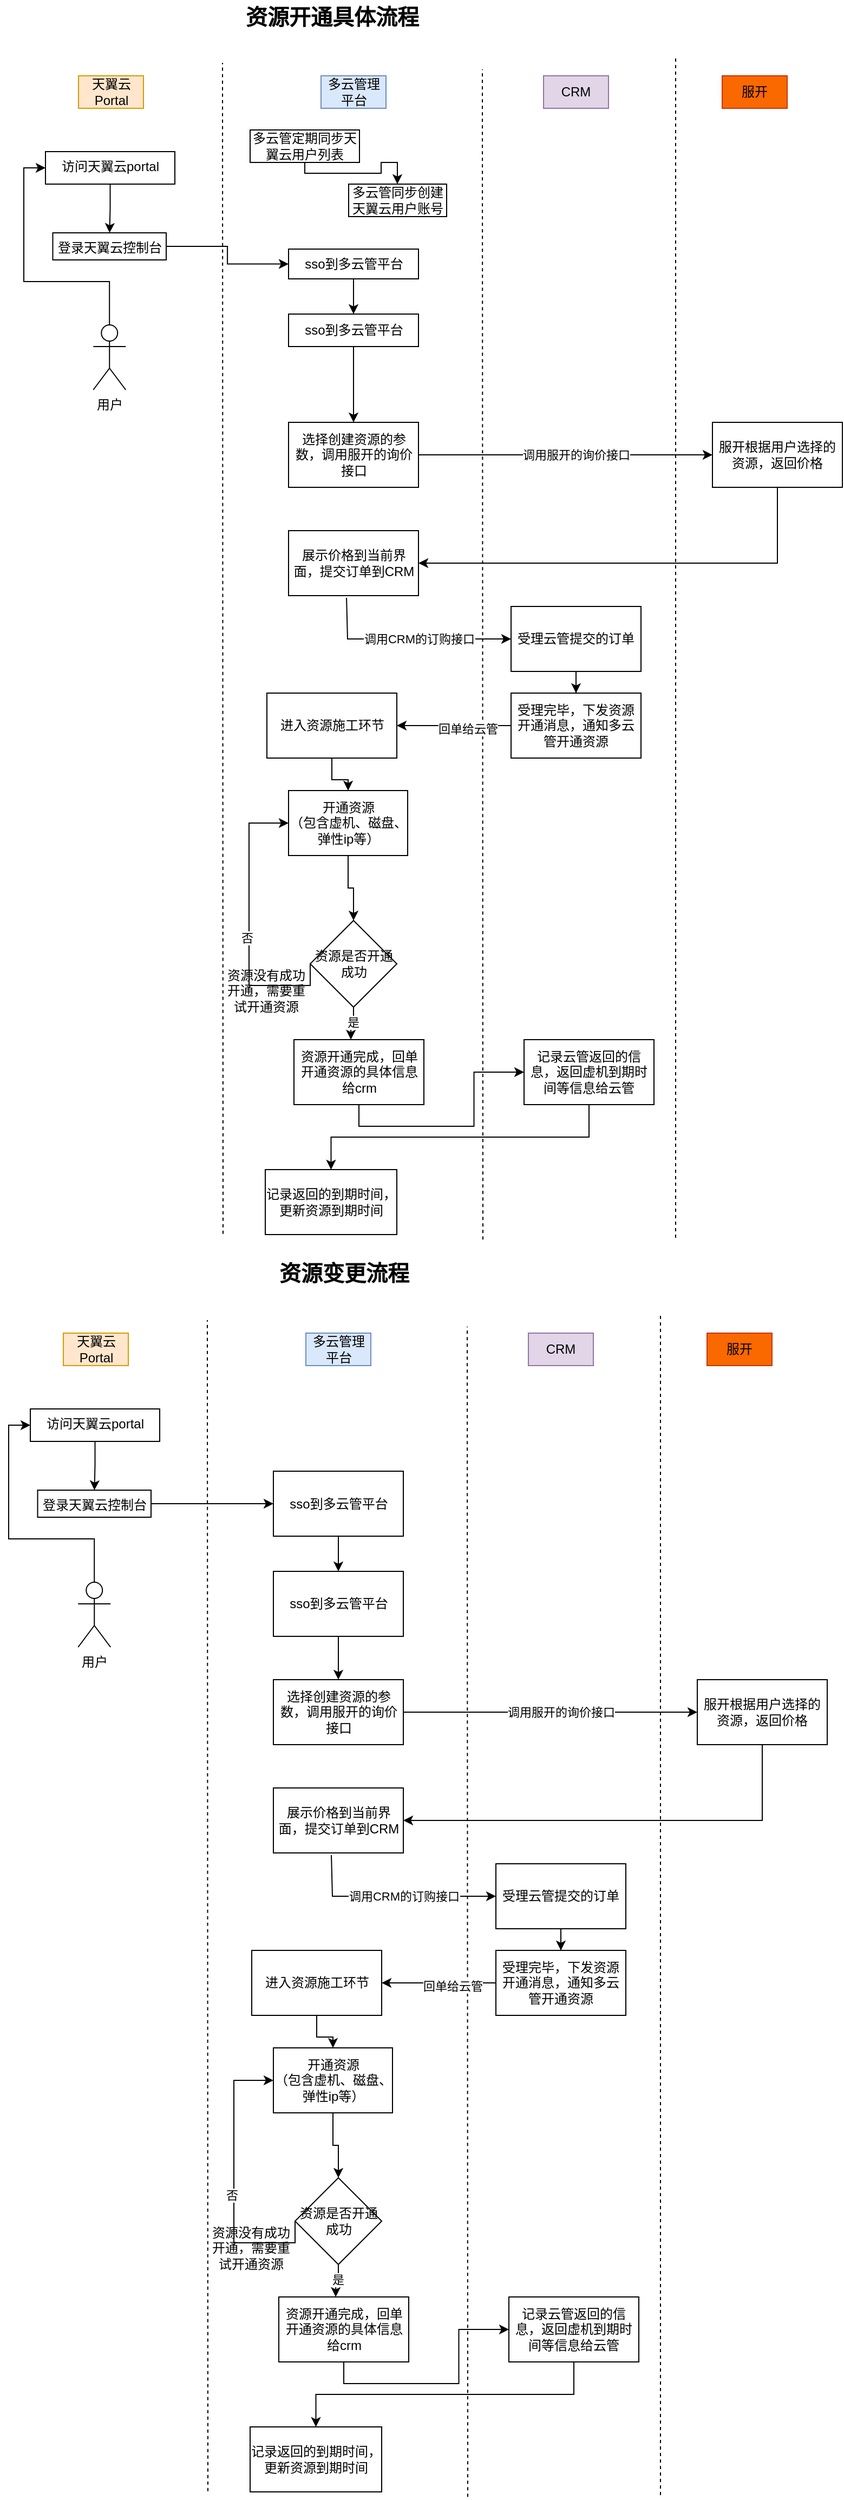<mxfile version="16.6.5" type="github">
  <diagram id="rpGUyRY0c6zzdN_JAQHF" name="Page-1">
    <mxGraphModel dx="1234" dy="468" grid="1" gridSize="10" guides="1" tooltips="1" connect="1" arrows="1" fold="1" page="1" pageScale="1" pageWidth="827" pageHeight="1169" math="0" shadow="0">
      <root>
        <mxCell id="0" />
        <mxCell id="1" parent="0" />
        <mxCell id="3JQ_DlPpZyVaK5QD3R42-3" value="" style="endArrow=none;dashed=1;html=1;rounded=0;" parent="1" edge="1">
          <mxGeometry width="50" height="50" relative="1" as="geometry">
            <mxPoint x="234" y="1159.333" as="sourcePoint" />
            <mxPoint x="233.5" y="78" as="targetPoint" />
          </mxGeometry>
        </mxCell>
        <mxCell id="3JQ_DlPpZyVaK5QD3R42-4" value="" style="endArrow=none;dashed=1;html=1;rounded=0;" parent="1" edge="1">
          <mxGeometry width="50" height="50" relative="1" as="geometry">
            <mxPoint x="474" y="1164.667" as="sourcePoint" />
            <mxPoint x="473.5" y="84" as="targetPoint" />
          </mxGeometry>
        </mxCell>
        <mxCell id="3JQ_DlPpZyVaK5QD3R42-6" value="天翼云Portal" style="text;html=1;strokeColor=#d79b00;fillColor=#ffe6cc;align=center;verticalAlign=middle;whiteSpace=wrap;rounded=0;" parent="1" vertex="1">
          <mxGeometry x="100.5" y="90" width="60" height="30" as="geometry" />
        </mxCell>
        <mxCell id="3JQ_DlPpZyVaK5QD3R42-7" value="多云管理平台" style="text;html=1;strokeColor=#6c8ebf;fillColor=#dae8fc;align=center;verticalAlign=middle;whiteSpace=wrap;rounded=0;" parent="1" vertex="1">
          <mxGeometry x="324.5" y="90" width="60" height="30" as="geometry" />
        </mxCell>
        <mxCell id="3JQ_DlPpZyVaK5QD3R42-22" value="&lt;b&gt;&lt;font style=&quot;font-size: 20px&quot;&gt;资源开通具体流程&lt;/font&gt;&lt;/b&gt;" style="text;html=1;strokeColor=none;fillColor=none;align=center;verticalAlign=middle;whiteSpace=wrap;rounded=0;" parent="1" vertex="1">
          <mxGeometry x="239.5" y="20" width="190" height="30" as="geometry" />
        </mxCell>
        <mxCell id="ie3nvuuHlmbkClOvtdQf-4" value="" style="edgeStyle=orthogonalEdgeStyle;rounded=0;orthogonalLoop=1;jettySize=auto;html=1;entryX=0;entryY=0.5;entryDx=0;entryDy=0;" edge="1" parent="1" source="ie3nvuuHlmbkClOvtdQf-1" target="ie3nvuuHlmbkClOvtdQf-3">
          <mxGeometry relative="1" as="geometry">
            <Array as="points">
              <mxPoint x="129" y="280" />
              <mxPoint x="50" y="280" />
              <mxPoint x="50" y="175" />
            </Array>
          </mxGeometry>
        </mxCell>
        <mxCell id="ie3nvuuHlmbkClOvtdQf-1" value="用户" style="shape=umlActor;verticalLabelPosition=bottom;verticalAlign=top;html=1;outlineConnect=0;" vertex="1" parent="1">
          <mxGeometry x="114.13" y="320" width="30" height="60" as="geometry" />
        </mxCell>
        <mxCell id="ie3nvuuHlmbkClOvtdQf-8" value="" style="edgeStyle=orthogonalEdgeStyle;rounded=0;orthogonalLoop=1;jettySize=auto;html=1;" edge="1" parent="1" source="ie3nvuuHlmbkClOvtdQf-3" target="ie3nvuuHlmbkClOvtdQf-7">
          <mxGeometry relative="1" as="geometry" />
        </mxCell>
        <mxCell id="ie3nvuuHlmbkClOvtdQf-3" value="&lt;div&gt;&lt;span&gt;访问天翼云portal&lt;/span&gt;&lt;/div&gt;" style="whiteSpace=wrap;html=1;verticalAlign=top;align=center;" vertex="1" parent="1">
          <mxGeometry x="70" y="160" width="119.5" height="30" as="geometry" />
        </mxCell>
        <mxCell id="ie3nvuuHlmbkClOvtdQf-11" value="" style="edgeStyle=orthogonalEdgeStyle;rounded=0;orthogonalLoop=1;jettySize=auto;html=1;entryX=0;entryY=0.5;entryDx=0;entryDy=0;" edge="1" parent="1" source="ie3nvuuHlmbkClOvtdQf-7" target="ie3nvuuHlmbkClOvtdQf-12">
          <mxGeometry relative="1" as="geometry">
            <mxPoint x="293.5" y="248.3" as="targetPoint" />
          </mxGeometry>
        </mxCell>
        <mxCell id="ie3nvuuHlmbkClOvtdQf-7" value="登录天翼云控制台" style="whiteSpace=wrap;html=1;verticalAlign=top;align=center;" vertex="1" parent="1">
          <mxGeometry x="76.75" y="235" width="104.75" height="25" as="geometry" />
        </mxCell>
        <mxCell id="ie3nvuuHlmbkClOvtdQf-14" value="" style="edgeStyle=orthogonalEdgeStyle;rounded=0;orthogonalLoop=1;jettySize=auto;html=1;" edge="1" parent="1" source="ie3nvuuHlmbkClOvtdQf-12" target="ie3nvuuHlmbkClOvtdQf-13">
          <mxGeometry relative="1" as="geometry" />
        </mxCell>
        <mxCell id="ie3nvuuHlmbkClOvtdQf-12" value="sso到多云管平台" style="rounded=0;whiteSpace=wrap;html=1;" vertex="1" parent="1">
          <mxGeometry x="294.5" y="250" width="120" height="27.5" as="geometry" />
        </mxCell>
        <mxCell id="ie3nvuuHlmbkClOvtdQf-16" value="" style="edgeStyle=orthogonalEdgeStyle;rounded=0;orthogonalLoop=1;jettySize=auto;html=1;" edge="1" parent="1" source="ie3nvuuHlmbkClOvtdQf-13" target="ie3nvuuHlmbkClOvtdQf-15">
          <mxGeometry relative="1" as="geometry" />
        </mxCell>
        <mxCell id="ie3nvuuHlmbkClOvtdQf-13" value="sso到多云管平台" style="rounded=0;whiteSpace=wrap;html=1;" vertex="1" parent="1">
          <mxGeometry x="294.5" y="310" width="120" height="30" as="geometry" />
        </mxCell>
        <mxCell id="ie3nvuuHlmbkClOvtdQf-22" value="" style="edgeStyle=orthogonalEdgeStyle;rounded=0;orthogonalLoop=1;jettySize=auto;html=1;" edge="1" parent="1" source="ie3nvuuHlmbkClOvtdQf-15" target="ie3nvuuHlmbkClOvtdQf-21">
          <mxGeometry relative="1" as="geometry" />
        </mxCell>
        <mxCell id="ie3nvuuHlmbkClOvtdQf-52" value="调用服开的询价接口" style="edgeLabel;html=1;align=center;verticalAlign=middle;resizable=0;points=[];" vertex="1" connectable="0" parent="ie3nvuuHlmbkClOvtdQf-22">
          <mxGeometry x="-0.208" relative="1" as="geometry">
            <mxPoint x="38" as="offset" />
          </mxGeometry>
        </mxCell>
        <mxCell id="ie3nvuuHlmbkClOvtdQf-15" value="选择创建资源的参数，调用服开的询价接口" style="rounded=0;whiteSpace=wrap;html=1;" vertex="1" parent="1">
          <mxGeometry x="294.5" y="410" width="120" height="60" as="geometry" />
        </mxCell>
        <mxCell id="ie3nvuuHlmbkClOvtdQf-17" value="CRM" style="text;html=1;strokeColor=#9673a6;fillColor=#e1d5e7;align=center;verticalAlign=middle;whiteSpace=wrap;rounded=0;" vertex="1" parent="1">
          <mxGeometry x="530" y="90" width="60" height="30" as="geometry" />
        </mxCell>
        <mxCell id="ie3nvuuHlmbkClOvtdQf-18" value="服开" style="text;html=1;strokeColor=#C73500;fillColor=#fa6800;align=center;verticalAlign=middle;whiteSpace=wrap;rounded=0;fontColor=#000000;" vertex="1" parent="1">
          <mxGeometry x="695" y="90" width="60" height="30" as="geometry" />
        </mxCell>
        <mxCell id="ie3nvuuHlmbkClOvtdQf-19" value="" style="endArrow=none;dashed=1;html=1;rounded=0;" edge="1" parent="1">
          <mxGeometry width="50" height="50" relative="1" as="geometry">
            <mxPoint x="652" y="1163" as="sourcePoint" />
            <mxPoint x="652" y="73" as="targetPoint" />
          </mxGeometry>
        </mxCell>
        <mxCell id="ie3nvuuHlmbkClOvtdQf-56" style="edgeStyle=orthogonalEdgeStyle;rounded=0;orthogonalLoop=1;jettySize=auto;html=1;entryX=0;entryY=0.5;entryDx=0;entryDy=0;exitX=0.446;exitY=1.033;exitDx=0;exitDy=0;exitPerimeter=0;" edge="1" parent="1" source="ie3nvuuHlmbkClOvtdQf-20" target="ie3nvuuHlmbkClOvtdQf-24">
          <mxGeometry relative="1" as="geometry">
            <Array as="points">
              <mxPoint x="349" y="610" />
            </Array>
          </mxGeometry>
        </mxCell>
        <mxCell id="ie3nvuuHlmbkClOvtdQf-57" value="调用CRM的订购接口" style="edgeLabel;html=1;align=center;verticalAlign=middle;resizable=0;points=[];" vertex="1" connectable="0" parent="ie3nvuuHlmbkClOvtdQf-56">
          <mxGeometry x="-0.043" y="-2" relative="1" as="geometry">
            <mxPoint x="14" y="-2" as="offset" />
          </mxGeometry>
        </mxCell>
        <mxCell id="ie3nvuuHlmbkClOvtdQf-20" value="展示价格到当前界面，提交订单到CRM" style="rounded=0;whiteSpace=wrap;html=1;" vertex="1" parent="1">
          <mxGeometry x="294.5" y="510" width="120" height="60" as="geometry" />
        </mxCell>
        <mxCell id="ie3nvuuHlmbkClOvtdQf-23" style="edgeStyle=orthogonalEdgeStyle;rounded=0;orthogonalLoop=1;jettySize=auto;html=1;entryX=1;entryY=0.5;entryDx=0;entryDy=0;exitX=0.5;exitY=1;exitDx=0;exitDy=0;" edge="1" parent="1" source="ie3nvuuHlmbkClOvtdQf-21" target="ie3nvuuHlmbkClOvtdQf-20">
          <mxGeometry relative="1" as="geometry" />
        </mxCell>
        <mxCell id="ie3nvuuHlmbkClOvtdQf-21" value="服开根据用户选择的资源，返回价格" style="rounded=0;whiteSpace=wrap;html=1;" vertex="1" parent="1">
          <mxGeometry x="686" y="410" width="120" height="60" as="geometry" />
        </mxCell>
        <mxCell id="ie3nvuuHlmbkClOvtdQf-27" value="" style="edgeStyle=orthogonalEdgeStyle;rounded=0;orthogonalLoop=1;jettySize=auto;html=1;" edge="1" parent="1" source="ie3nvuuHlmbkClOvtdQf-24" target="ie3nvuuHlmbkClOvtdQf-26">
          <mxGeometry relative="1" as="geometry" />
        </mxCell>
        <mxCell id="ie3nvuuHlmbkClOvtdQf-24" value="受理云管提交的订单" style="rounded=0;whiteSpace=wrap;html=1;" vertex="1" parent="1">
          <mxGeometry x="500" y="580" width="120" height="60" as="geometry" />
        </mxCell>
        <mxCell id="ie3nvuuHlmbkClOvtdQf-29" style="edgeStyle=orthogonalEdgeStyle;rounded=0;orthogonalLoop=1;jettySize=auto;html=1;entryX=1;entryY=0.5;entryDx=0;entryDy=0;" edge="1" parent="1" source="ie3nvuuHlmbkClOvtdQf-26" target="ie3nvuuHlmbkClOvtdQf-28">
          <mxGeometry relative="1" as="geometry" />
        </mxCell>
        <mxCell id="ie3nvuuHlmbkClOvtdQf-58" value="回单给云管" style="edgeLabel;html=1;align=center;verticalAlign=middle;resizable=0;points=[];" vertex="1" connectable="0" parent="ie3nvuuHlmbkClOvtdQf-29">
          <mxGeometry x="-0.228" y="3" relative="1" as="geometry">
            <mxPoint as="offset" />
          </mxGeometry>
        </mxCell>
        <mxCell id="ie3nvuuHlmbkClOvtdQf-26" value="受理完毕，下发资源开通消息，通知多云管开通资源" style="rounded=0;whiteSpace=wrap;html=1;" vertex="1" parent="1">
          <mxGeometry x="500" y="660" width="120" height="60" as="geometry" />
        </mxCell>
        <mxCell id="ie3nvuuHlmbkClOvtdQf-38" style="edgeStyle=orthogonalEdgeStyle;rounded=0;orthogonalLoop=1;jettySize=auto;html=1;entryX=0.5;entryY=0;entryDx=0;entryDy=0;" edge="1" parent="1" source="ie3nvuuHlmbkClOvtdQf-28" target="ie3nvuuHlmbkClOvtdQf-30">
          <mxGeometry relative="1" as="geometry" />
        </mxCell>
        <mxCell id="ie3nvuuHlmbkClOvtdQf-28" value="进入资源施工环节" style="rounded=0;whiteSpace=wrap;html=1;" vertex="1" parent="1">
          <mxGeometry x="274.5" y="660" width="120" height="60" as="geometry" />
        </mxCell>
        <mxCell id="ie3nvuuHlmbkClOvtdQf-37" style="edgeStyle=orthogonalEdgeStyle;rounded=0;orthogonalLoop=1;jettySize=auto;html=1;entryX=0.5;entryY=0;entryDx=0;entryDy=0;" edge="1" parent="1" source="ie3nvuuHlmbkClOvtdQf-30" target="ie3nvuuHlmbkClOvtdQf-33">
          <mxGeometry relative="1" as="geometry" />
        </mxCell>
        <mxCell id="ie3nvuuHlmbkClOvtdQf-30" value="开通资源&lt;br&gt;（包含虚机、磁盘、弹性ip等）" style="rounded=0;whiteSpace=wrap;html=1;" vertex="1" parent="1">
          <mxGeometry x="294.5" y="750" width="110" height="60" as="geometry" />
        </mxCell>
        <mxCell id="ie3nvuuHlmbkClOvtdQf-48" value="" style="edgeStyle=orthogonalEdgeStyle;rounded=0;orthogonalLoop=1;jettySize=auto;html=1;exitX=0.5;exitY=1;exitDx=0;exitDy=0;" edge="1" parent="1" source="ie3nvuuHlmbkClOvtdQf-32" target="ie3nvuuHlmbkClOvtdQf-47">
          <mxGeometry relative="1" as="geometry" />
        </mxCell>
        <mxCell id="ie3nvuuHlmbkClOvtdQf-32" value="资源开通完成，回单开通资源的具体信息&lt;br&gt;给crm" style="rounded=0;whiteSpace=wrap;html=1;" vertex="1" parent="1">
          <mxGeometry x="299.5" y="980" width="120" height="60" as="geometry" />
        </mxCell>
        <mxCell id="ie3nvuuHlmbkClOvtdQf-39" style="edgeStyle=orthogonalEdgeStyle;rounded=0;orthogonalLoop=1;jettySize=auto;html=1;entryX=0.438;entryY=0;entryDx=0;entryDy=0;entryPerimeter=0;" edge="1" parent="1" source="ie3nvuuHlmbkClOvtdQf-33" target="ie3nvuuHlmbkClOvtdQf-32">
          <mxGeometry relative="1" as="geometry" />
        </mxCell>
        <mxCell id="ie3nvuuHlmbkClOvtdQf-42" value="是" style="edgeLabel;html=1;align=center;verticalAlign=middle;resizable=0;points=[];" vertex="1" connectable="0" parent="ie3nvuuHlmbkClOvtdQf-39">
          <mxGeometry x="-0.121" y="-1" relative="1" as="geometry">
            <mxPoint as="offset" />
          </mxGeometry>
        </mxCell>
        <mxCell id="ie3nvuuHlmbkClOvtdQf-43" style="edgeStyle=orthogonalEdgeStyle;rounded=0;orthogonalLoop=1;jettySize=auto;html=1;exitX=0;exitY=0.5;exitDx=0;exitDy=0;entryX=0;entryY=0.5;entryDx=0;entryDy=0;" edge="1" parent="1" source="ie3nvuuHlmbkClOvtdQf-33" target="ie3nvuuHlmbkClOvtdQf-30">
          <mxGeometry relative="1" as="geometry">
            <mxPoint x="270" y="780" as="targetPoint" />
            <Array as="points">
              <mxPoint x="258" y="930" />
              <mxPoint x="258" y="780" />
            </Array>
          </mxGeometry>
        </mxCell>
        <mxCell id="ie3nvuuHlmbkClOvtdQf-44" value="否" style="edgeLabel;html=1;align=center;verticalAlign=middle;resizable=0;points=[];" vertex="1" connectable="0" parent="ie3nvuuHlmbkClOvtdQf-43">
          <mxGeometry x="-0.072" y="2" relative="1" as="geometry">
            <mxPoint y="1" as="offset" />
          </mxGeometry>
        </mxCell>
        <mxCell id="ie3nvuuHlmbkClOvtdQf-33" value="资源是否开通成功" style="rhombus;whiteSpace=wrap;html=1;" vertex="1" parent="1">
          <mxGeometry x="314.5" y="870" width="80" height="80" as="geometry" />
        </mxCell>
        <mxCell id="ie3nvuuHlmbkClOvtdQf-45" value="资源没有成功开通，需要重试开通资源" style="text;html=1;strokeColor=none;fillColor=none;align=center;verticalAlign=middle;whiteSpace=wrap;rounded=0;" vertex="1" parent="1">
          <mxGeometry x="232.5" y="920" width="82" height="30" as="geometry" />
        </mxCell>
        <mxCell id="ie3nvuuHlmbkClOvtdQf-51" value="" style="edgeStyle=orthogonalEdgeStyle;rounded=0;orthogonalLoop=1;jettySize=auto;html=1;exitX=0.5;exitY=1;exitDx=0;exitDy=0;" edge="1" parent="1" source="ie3nvuuHlmbkClOvtdQf-47" target="ie3nvuuHlmbkClOvtdQf-50">
          <mxGeometry relative="1" as="geometry" />
        </mxCell>
        <mxCell id="ie3nvuuHlmbkClOvtdQf-47" value="记录云管返回的信息，返回虚机到期时间等信息给云管" style="rounded=0;whiteSpace=wrap;html=1;" vertex="1" parent="1">
          <mxGeometry x="512" y="980" width="120" height="60" as="geometry" />
        </mxCell>
        <mxCell id="ie3nvuuHlmbkClOvtdQf-50" value="记录返回的到期时间，更新资源到期时间" style="rounded=0;whiteSpace=wrap;html=1;" vertex="1" parent="1">
          <mxGeometry x="273" y="1100" width="121.5" height="60" as="geometry" />
        </mxCell>
        <mxCell id="ie3nvuuHlmbkClOvtdQf-69" value="" style="endArrow=none;dashed=1;html=1;rounded=0;" edge="1" parent="1">
          <mxGeometry width="50" height="50" relative="1" as="geometry">
            <mxPoint x="220" y="2320.333" as="sourcePoint" />
            <mxPoint x="219.5" y="1239" as="targetPoint" />
          </mxGeometry>
        </mxCell>
        <mxCell id="ie3nvuuHlmbkClOvtdQf-70" value="" style="endArrow=none;dashed=1;html=1;rounded=0;" edge="1" parent="1">
          <mxGeometry width="50" height="50" relative="1" as="geometry">
            <mxPoint x="460" y="2325.667" as="sourcePoint" />
            <mxPoint x="459.5" y="1245" as="targetPoint" />
          </mxGeometry>
        </mxCell>
        <mxCell id="ie3nvuuHlmbkClOvtdQf-71" value="天翼云Portal" style="text;html=1;strokeColor=#d79b00;fillColor=#ffe6cc;align=center;verticalAlign=middle;whiteSpace=wrap;rounded=0;" vertex="1" parent="1">
          <mxGeometry x="86.5" y="1251" width="60" height="30" as="geometry" />
        </mxCell>
        <mxCell id="ie3nvuuHlmbkClOvtdQf-72" value="多云管理平台" style="text;html=1;strokeColor=#6c8ebf;fillColor=#dae8fc;align=center;verticalAlign=middle;whiteSpace=wrap;rounded=0;" vertex="1" parent="1">
          <mxGeometry x="310.5" y="1251" width="60" height="30" as="geometry" />
        </mxCell>
        <mxCell id="ie3nvuuHlmbkClOvtdQf-73" value="&lt;b&gt;&lt;font style=&quot;font-size: 20px&quot;&gt;资源变更流程&lt;/font&gt;&lt;/b&gt;" style="text;html=1;strokeColor=none;fillColor=none;align=center;verticalAlign=middle;whiteSpace=wrap;rounded=0;" vertex="1" parent="1">
          <mxGeometry x="250.5" y="1180" width="190" height="30" as="geometry" />
        </mxCell>
        <mxCell id="ie3nvuuHlmbkClOvtdQf-74" value="" style="edgeStyle=orthogonalEdgeStyle;rounded=0;orthogonalLoop=1;jettySize=auto;html=1;entryX=0;entryY=0.5;entryDx=0;entryDy=0;" edge="1" parent="1" source="ie3nvuuHlmbkClOvtdQf-75" target="ie3nvuuHlmbkClOvtdQf-77">
          <mxGeometry relative="1" as="geometry">
            <Array as="points">
              <mxPoint x="115" y="1441" />
              <mxPoint x="36" y="1441" />
              <mxPoint x="36" y="1336" />
            </Array>
          </mxGeometry>
        </mxCell>
        <mxCell id="ie3nvuuHlmbkClOvtdQf-75" value="用户" style="shape=umlActor;verticalLabelPosition=bottom;verticalAlign=top;html=1;outlineConnect=0;" vertex="1" parent="1">
          <mxGeometry x="100.13" y="1481" width="30" height="60" as="geometry" />
        </mxCell>
        <mxCell id="ie3nvuuHlmbkClOvtdQf-76" value="" style="edgeStyle=orthogonalEdgeStyle;rounded=0;orthogonalLoop=1;jettySize=auto;html=1;" edge="1" parent="1" source="ie3nvuuHlmbkClOvtdQf-77" target="ie3nvuuHlmbkClOvtdQf-79">
          <mxGeometry relative="1" as="geometry" />
        </mxCell>
        <mxCell id="ie3nvuuHlmbkClOvtdQf-77" value="&lt;div&gt;&lt;span&gt;访问天翼云portal&lt;/span&gt;&lt;/div&gt;" style="whiteSpace=wrap;html=1;verticalAlign=top;align=center;" vertex="1" parent="1">
          <mxGeometry x="56" y="1321" width="119.5" height="30" as="geometry" />
        </mxCell>
        <mxCell id="ie3nvuuHlmbkClOvtdQf-78" value="" style="edgeStyle=orthogonalEdgeStyle;rounded=0;orthogonalLoop=1;jettySize=auto;html=1;entryX=0;entryY=0.5;entryDx=0;entryDy=0;" edge="1" parent="1" source="ie3nvuuHlmbkClOvtdQf-79" target="ie3nvuuHlmbkClOvtdQf-81">
          <mxGeometry relative="1" as="geometry">
            <mxPoint x="279.5" y="1409.3" as="targetPoint" />
          </mxGeometry>
        </mxCell>
        <mxCell id="ie3nvuuHlmbkClOvtdQf-79" value="登录天翼云控制台" style="whiteSpace=wrap;html=1;verticalAlign=top;align=center;" vertex="1" parent="1">
          <mxGeometry x="62.75" y="1396" width="104.75" height="25" as="geometry" />
        </mxCell>
        <mxCell id="ie3nvuuHlmbkClOvtdQf-80" value="" style="edgeStyle=orthogonalEdgeStyle;rounded=0;orthogonalLoop=1;jettySize=auto;html=1;" edge="1" parent="1" source="ie3nvuuHlmbkClOvtdQf-81" target="ie3nvuuHlmbkClOvtdQf-83">
          <mxGeometry relative="1" as="geometry" />
        </mxCell>
        <mxCell id="ie3nvuuHlmbkClOvtdQf-81" value="sso到多云管平台" style="rounded=0;whiteSpace=wrap;html=1;" vertex="1" parent="1">
          <mxGeometry x="280.5" y="1378.5" width="120" height="60" as="geometry" />
        </mxCell>
        <mxCell id="ie3nvuuHlmbkClOvtdQf-82" value="" style="edgeStyle=orthogonalEdgeStyle;rounded=0;orthogonalLoop=1;jettySize=auto;html=1;" edge="1" parent="1" source="ie3nvuuHlmbkClOvtdQf-83" target="ie3nvuuHlmbkClOvtdQf-86">
          <mxGeometry relative="1" as="geometry" />
        </mxCell>
        <mxCell id="ie3nvuuHlmbkClOvtdQf-83" value="sso到多云管平台" style="rounded=0;whiteSpace=wrap;html=1;" vertex="1" parent="1">
          <mxGeometry x="280.5" y="1471" width="120" height="60" as="geometry" />
        </mxCell>
        <mxCell id="ie3nvuuHlmbkClOvtdQf-84" value="" style="edgeStyle=orthogonalEdgeStyle;rounded=0;orthogonalLoop=1;jettySize=auto;html=1;" edge="1" parent="1" source="ie3nvuuHlmbkClOvtdQf-86" target="ie3nvuuHlmbkClOvtdQf-94">
          <mxGeometry relative="1" as="geometry" />
        </mxCell>
        <mxCell id="ie3nvuuHlmbkClOvtdQf-85" value="调用服开的询价接口" style="edgeLabel;html=1;align=center;verticalAlign=middle;resizable=0;points=[];" vertex="1" connectable="0" parent="ie3nvuuHlmbkClOvtdQf-84">
          <mxGeometry x="-0.208" relative="1" as="geometry">
            <mxPoint x="38" as="offset" />
          </mxGeometry>
        </mxCell>
        <mxCell id="ie3nvuuHlmbkClOvtdQf-86" value="选择创建资源的参数，调用服开的询价接口" style="rounded=0;whiteSpace=wrap;html=1;" vertex="1" parent="1">
          <mxGeometry x="280.5" y="1571" width="120" height="60" as="geometry" />
        </mxCell>
        <mxCell id="ie3nvuuHlmbkClOvtdQf-87" value="CRM" style="text;html=1;strokeColor=#9673a6;fillColor=#e1d5e7;align=center;verticalAlign=middle;whiteSpace=wrap;rounded=0;" vertex="1" parent="1">
          <mxGeometry x="516" y="1251" width="60" height="30" as="geometry" />
        </mxCell>
        <mxCell id="ie3nvuuHlmbkClOvtdQf-88" value="服开" style="text;html=1;strokeColor=#C73500;fillColor=#fa6800;align=center;verticalAlign=middle;whiteSpace=wrap;rounded=0;fontColor=#000000;" vertex="1" parent="1">
          <mxGeometry x="681" y="1251" width="60" height="30" as="geometry" />
        </mxCell>
        <mxCell id="ie3nvuuHlmbkClOvtdQf-89" value="" style="endArrow=none;dashed=1;html=1;rounded=0;" edge="1" parent="1">
          <mxGeometry width="50" height="50" relative="1" as="geometry">
            <mxPoint x="638" y="2324" as="sourcePoint" />
            <mxPoint x="638" y="1234" as="targetPoint" />
          </mxGeometry>
        </mxCell>
        <mxCell id="ie3nvuuHlmbkClOvtdQf-90" style="edgeStyle=orthogonalEdgeStyle;rounded=0;orthogonalLoop=1;jettySize=auto;html=1;entryX=0;entryY=0.5;entryDx=0;entryDy=0;exitX=0.446;exitY=1.033;exitDx=0;exitDy=0;exitPerimeter=0;" edge="1" parent="1" source="ie3nvuuHlmbkClOvtdQf-92" target="ie3nvuuHlmbkClOvtdQf-96">
          <mxGeometry relative="1" as="geometry">
            <Array as="points">
              <mxPoint x="335" y="1771" />
            </Array>
          </mxGeometry>
        </mxCell>
        <mxCell id="ie3nvuuHlmbkClOvtdQf-91" value="调用CRM的订购接口" style="edgeLabel;html=1;align=center;verticalAlign=middle;resizable=0;points=[];" vertex="1" connectable="0" parent="ie3nvuuHlmbkClOvtdQf-90">
          <mxGeometry x="-0.043" y="-2" relative="1" as="geometry">
            <mxPoint x="14" y="-2" as="offset" />
          </mxGeometry>
        </mxCell>
        <mxCell id="ie3nvuuHlmbkClOvtdQf-92" value="展示价格到当前界面，提交订单到CRM" style="rounded=0;whiteSpace=wrap;html=1;" vertex="1" parent="1">
          <mxGeometry x="280.5" y="1671" width="120" height="60" as="geometry" />
        </mxCell>
        <mxCell id="ie3nvuuHlmbkClOvtdQf-93" style="edgeStyle=orthogonalEdgeStyle;rounded=0;orthogonalLoop=1;jettySize=auto;html=1;entryX=1;entryY=0.5;entryDx=0;entryDy=0;exitX=0.5;exitY=1;exitDx=0;exitDy=0;" edge="1" parent="1" source="ie3nvuuHlmbkClOvtdQf-94" target="ie3nvuuHlmbkClOvtdQf-92">
          <mxGeometry relative="1" as="geometry" />
        </mxCell>
        <mxCell id="ie3nvuuHlmbkClOvtdQf-94" value="服开根据用户选择的资源，返回价格" style="rounded=0;whiteSpace=wrap;html=1;" vertex="1" parent="1">
          <mxGeometry x="672" y="1571" width="120" height="60" as="geometry" />
        </mxCell>
        <mxCell id="ie3nvuuHlmbkClOvtdQf-95" value="" style="edgeStyle=orthogonalEdgeStyle;rounded=0;orthogonalLoop=1;jettySize=auto;html=1;" edge="1" parent="1" source="ie3nvuuHlmbkClOvtdQf-96" target="ie3nvuuHlmbkClOvtdQf-99">
          <mxGeometry relative="1" as="geometry" />
        </mxCell>
        <mxCell id="ie3nvuuHlmbkClOvtdQf-96" value="受理云管提交的订单" style="rounded=0;whiteSpace=wrap;html=1;" vertex="1" parent="1">
          <mxGeometry x="486" y="1741" width="120" height="60" as="geometry" />
        </mxCell>
        <mxCell id="ie3nvuuHlmbkClOvtdQf-97" style="edgeStyle=orthogonalEdgeStyle;rounded=0;orthogonalLoop=1;jettySize=auto;html=1;entryX=1;entryY=0.5;entryDx=0;entryDy=0;" edge="1" parent="1" source="ie3nvuuHlmbkClOvtdQf-99" target="ie3nvuuHlmbkClOvtdQf-101">
          <mxGeometry relative="1" as="geometry" />
        </mxCell>
        <mxCell id="ie3nvuuHlmbkClOvtdQf-98" value="回单给云管" style="edgeLabel;html=1;align=center;verticalAlign=middle;resizable=0;points=[];" vertex="1" connectable="0" parent="ie3nvuuHlmbkClOvtdQf-97">
          <mxGeometry x="-0.228" y="3" relative="1" as="geometry">
            <mxPoint as="offset" />
          </mxGeometry>
        </mxCell>
        <mxCell id="ie3nvuuHlmbkClOvtdQf-99" value="受理完毕，下发资源开通消息，通知多云管开通资源" style="rounded=0;whiteSpace=wrap;html=1;" vertex="1" parent="1">
          <mxGeometry x="486" y="1821" width="120" height="60" as="geometry" />
        </mxCell>
        <mxCell id="ie3nvuuHlmbkClOvtdQf-100" style="edgeStyle=orthogonalEdgeStyle;rounded=0;orthogonalLoop=1;jettySize=auto;html=1;entryX=0.5;entryY=0;entryDx=0;entryDy=0;" edge="1" parent="1" source="ie3nvuuHlmbkClOvtdQf-101" target="ie3nvuuHlmbkClOvtdQf-103">
          <mxGeometry relative="1" as="geometry" />
        </mxCell>
        <mxCell id="ie3nvuuHlmbkClOvtdQf-101" value="进入资源施工环节" style="rounded=0;whiteSpace=wrap;html=1;" vertex="1" parent="1">
          <mxGeometry x="260.5" y="1821" width="120" height="60" as="geometry" />
        </mxCell>
        <mxCell id="ie3nvuuHlmbkClOvtdQf-102" style="edgeStyle=orthogonalEdgeStyle;rounded=0;orthogonalLoop=1;jettySize=auto;html=1;entryX=0.5;entryY=0;entryDx=0;entryDy=0;" edge="1" parent="1" source="ie3nvuuHlmbkClOvtdQf-103" target="ie3nvuuHlmbkClOvtdQf-110">
          <mxGeometry relative="1" as="geometry" />
        </mxCell>
        <mxCell id="ie3nvuuHlmbkClOvtdQf-103" value="开通资源&lt;br&gt;（包含虚机、磁盘、弹性ip等）" style="rounded=0;whiteSpace=wrap;html=1;" vertex="1" parent="1">
          <mxGeometry x="280.5" y="1911" width="110" height="60" as="geometry" />
        </mxCell>
        <mxCell id="ie3nvuuHlmbkClOvtdQf-104" value="" style="edgeStyle=orthogonalEdgeStyle;rounded=0;orthogonalLoop=1;jettySize=auto;html=1;exitX=0.5;exitY=1;exitDx=0;exitDy=0;" edge="1" parent="1" source="ie3nvuuHlmbkClOvtdQf-105" target="ie3nvuuHlmbkClOvtdQf-113">
          <mxGeometry relative="1" as="geometry" />
        </mxCell>
        <mxCell id="ie3nvuuHlmbkClOvtdQf-105" value="资源开通完成，回单开通资源的具体信息&lt;br&gt;给crm" style="rounded=0;whiteSpace=wrap;html=1;" vertex="1" parent="1">
          <mxGeometry x="285.5" y="2141" width="120" height="60" as="geometry" />
        </mxCell>
        <mxCell id="ie3nvuuHlmbkClOvtdQf-106" style="edgeStyle=orthogonalEdgeStyle;rounded=0;orthogonalLoop=1;jettySize=auto;html=1;entryX=0.438;entryY=0;entryDx=0;entryDy=0;entryPerimeter=0;" edge="1" parent="1" source="ie3nvuuHlmbkClOvtdQf-110" target="ie3nvuuHlmbkClOvtdQf-105">
          <mxGeometry relative="1" as="geometry" />
        </mxCell>
        <mxCell id="ie3nvuuHlmbkClOvtdQf-107" value="是" style="edgeLabel;html=1;align=center;verticalAlign=middle;resizable=0;points=[];" vertex="1" connectable="0" parent="ie3nvuuHlmbkClOvtdQf-106">
          <mxGeometry x="-0.121" y="-1" relative="1" as="geometry">
            <mxPoint as="offset" />
          </mxGeometry>
        </mxCell>
        <mxCell id="ie3nvuuHlmbkClOvtdQf-108" style="edgeStyle=orthogonalEdgeStyle;rounded=0;orthogonalLoop=1;jettySize=auto;html=1;exitX=0;exitY=0.5;exitDx=0;exitDy=0;entryX=0;entryY=0.5;entryDx=0;entryDy=0;" edge="1" parent="1" source="ie3nvuuHlmbkClOvtdQf-110" target="ie3nvuuHlmbkClOvtdQf-103">
          <mxGeometry relative="1" as="geometry">
            <mxPoint x="256" y="1941" as="targetPoint" />
            <Array as="points">
              <mxPoint x="244" y="2091" />
              <mxPoint x="244" y="1941" />
            </Array>
          </mxGeometry>
        </mxCell>
        <mxCell id="ie3nvuuHlmbkClOvtdQf-109" value="否" style="edgeLabel;html=1;align=center;verticalAlign=middle;resizable=0;points=[];" vertex="1" connectable="0" parent="ie3nvuuHlmbkClOvtdQf-108">
          <mxGeometry x="-0.072" y="2" relative="1" as="geometry">
            <mxPoint y="1" as="offset" />
          </mxGeometry>
        </mxCell>
        <mxCell id="ie3nvuuHlmbkClOvtdQf-110" value="资源是否开通成功" style="rhombus;whiteSpace=wrap;html=1;" vertex="1" parent="1">
          <mxGeometry x="300.5" y="2031" width="80" height="80" as="geometry" />
        </mxCell>
        <mxCell id="ie3nvuuHlmbkClOvtdQf-111" value="资源没有成功开通，需要重试开通资源" style="text;html=1;strokeColor=none;fillColor=none;align=center;verticalAlign=middle;whiteSpace=wrap;rounded=0;" vertex="1" parent="1">
          <mxGeometry x="218.5" y="2081" width="82" height="30" as="geometry" />
        </mxCell>
        <mxCell id="ie3nvuuHlmbkClOvtdQf-112" value="" style="edgeStyle=orthogonalEdgeStyle;rounded=0;orthogonalLoop=1;jettySize=auto;html=1;exitX=0.5;exitY=1;exitDx=0;exitDy=0;" edge="1" parent="1" source="ie3nvuuHlmbkClOvtdQf-113" target="ie3nvuuHlmbkClOvtdQf-114">
          <mxGeometry relative="1" as="geometry" />
        </mxCell>
        <mxCell id="ie3nvuuHlmbkClOvtdQf-113" value="记录云管返回的信息，返回虚机到期时间等信息给云管" style="rounded=0;whiteSpace=wrap;html=1;" vertex="1" parent="1">
          <mxGeometry x="498" y="2141" width="120" height="60" as="geometry" />
        </mxCell>
        <mxCell id="ie3nvuuHlmbkClOvtdQf-114" value="记录返回的到期时间，更新资源到期时间" style="rounded=0;whiteSpace=wrap;html=1;" vertex="1" parent="1">
          <mxGeometry x="259" y="2261" width="121.5" height="60" as="geometry" />
        </mxCell>
        <mxCell id="ie3nvuuHlmbkClOvtdQf-117" value="" style="edgeStyle=orthogonalEdgeStyle;rounded=0;orthogonalLoop=1;jettySize=auto;html=1;" edge="1" parent="1" source="ie3nvuuHlmbkClOvtdQf-115" target="ie3nvuuHlmbkClOvtdQf-116">
          <mxGeometry relative="1" as="geometry">
            <Array as="points">
              <mxPoint x="310" y="180" />
              <mxPoint x="380" y="180" />
              <mxPoint x="380" y="170" />
              <mxPoint x="395" y="170" />
            </Array>
          </mxGeometry>
        </mxCell>
        <mxCell id="ie3nvuuHlmbkClOvtdQf-115" value="多云管定期同步天翼云用户列表" style="rounded=0;whiteSpace=wrap;html=1;" vertex="1" parent="1">
          <mxGeometry x="259" y="140" width="101" height="30" as="geometry" />
        </mxCell>
        <mxCell id="ie3nvuuHlmbkClOvtdQf-116" value="多云管同步创建天翼云用户账号" style="rounded=0;whiteSpace=wrap;html=1;" vertex="1" parent="1">
          <mxGeometry x="350" y="190" width="90.5" height="30" as="geometry" />
        </mxCell>
      </root>
    </mxGraphModel>
  </diagram>
</mxfile>
